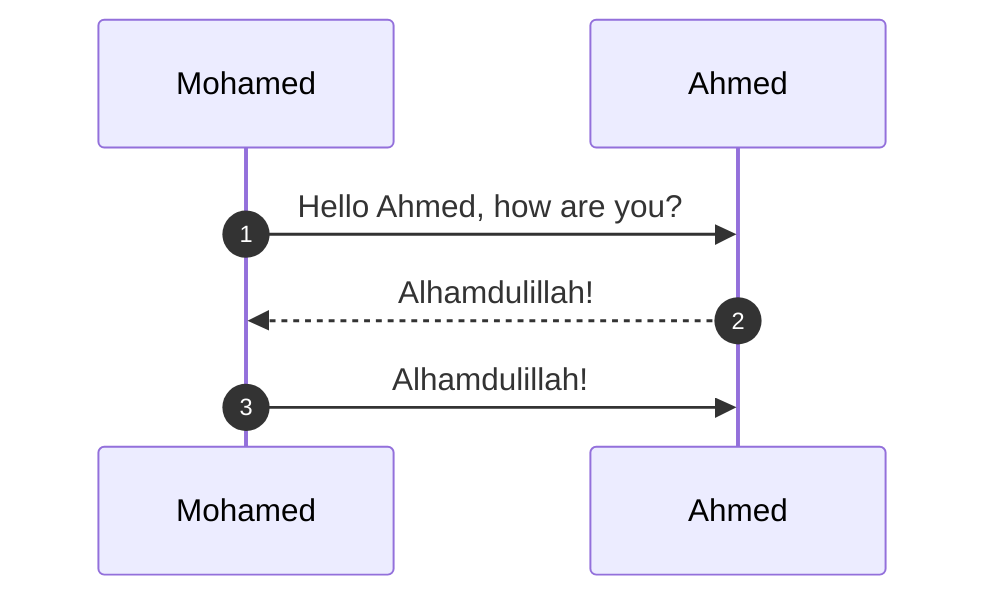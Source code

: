 sequenceDiagram
    autonumber
    Mohamed->>Ahmed: Hello Ahmed, how are you?
    Ahmed-->>Mohamed: Alhamdulillah!
    Mohamed->>Ahmed: Alhamdulillah!